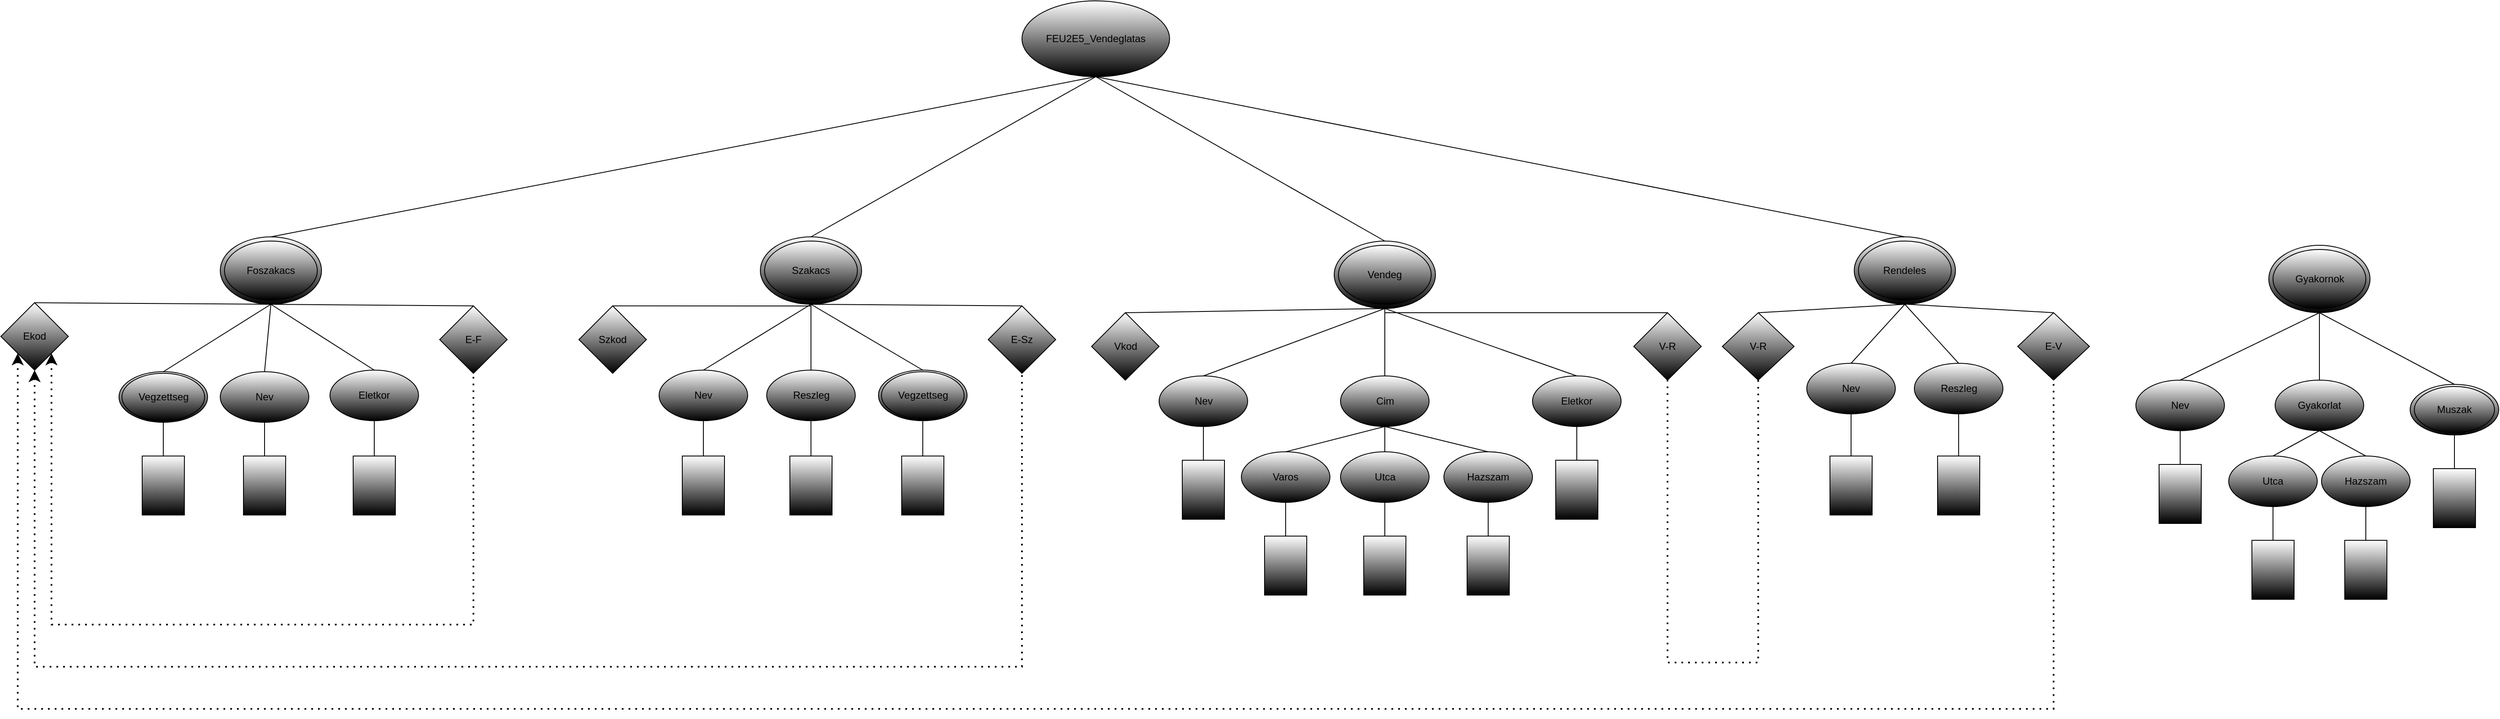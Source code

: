 <mxfile version="24.7.17">
  <diagram name="1 oldal" id="Drmbw2LG8-l5uVLof142">
    <mxGraphModel dx="714" dy="2100" grid="1" gridSize="10" guides="1" tooltips="1" connect="1" arrows="1" fold="1" page="0" pageScale="1" pageWidth="827" pageHeight="1169" math="0" shadow="0">
      <root>
        <mxCell id="0" />
        <mxCell id="1" parent="0" />
        <mxCell id="SZ3AhENpPmN6v7QVJfEI-1" value="Etterem" style="ellipse;whiteSpace=wrap;html=1;labelBackgroundColor=none;gradientColor=default;fillColor=default;" parent="1" vertex="1">
          <mxGeometry x="2040" y="235" width="120" height="80" as="geometry" />
        </mxCell>
        <mxCell id="BKe6SNkLw5ovjMSRgHJT-2" value="Vendeg" style="ellipse;whiteSpace=wrap;html=1;labelBackgroundColor=none;gradientColor=default;fillColor=default;" vertex="1" parent="1">
          <mxGeometry x="2045" y="240" width="110" height="70" as="geometry" />
        </mxCell>
        <mxCell id="BKe6SNkLw5ovjMSRgHJT-3" value="Cim" style="ellipse;whiteSpace=wrap;html=1;labelBackgroundColor=none;gradientColor=default;fillColor=default;" vertex="1" parent="1">
          <mxGeometry x="2047.5" y="395" width="105" height="60" as="geometry" />
        </mxCell>
        <mxCell id="BKe6SNkLw5ovjMSRgHJT-4" value="" style="endArrow=none;html=1;rounded=0;fontSize=12;startSize=8;endSize=8;curved=1;exitX=0.5;exitY=0;exitDx=0;exitDy=0;" edge="1" parent="1" source="BKe6SNkLw5ovjMSRgHJT-3">
          <mxGeometry width="50" height="50" relative="1" as="geometry">
            <mxPoint x="2080" y="375" as="sourcePoint" />
            <mxPoint x="2100" y="315" as="targetPoint" />
          </mxGeometry>
        </mxCell>
        <mxCell id="BKe6SNkLw5ovjMSRgHJT-6" value="Varos" style="ellipse;whiteSpace=wrap;html=1;labelBackgroundColor=none;gradientColor=default;fillColor=default;" vertex="1" parent="1">
          <mxGeometry x="1930" y="485" width="105" height="60" as="geometry" />
        </mxCell>
        <mxCell id="BKe6SNkLw5ovjMSRgHJT-7" value="&lt;div&gt;Utca&lt;/div&gt;" style="ellipse;whiteSpace=wrap;html=1;labelBackgroundColor=none;gradientColor=default;fillColor=default;" vertex="1" parent="1">
          <mxGeometry x="2047.5" y="485" width="105" height="60" as="geometry" />
        </mxCell>
        <mxCell id="BKe6SNkLw5ovjMSRgHJT-8" value="&lt;div&gt;Hazszam&lt;/div&gt;" style="ellipse;whiteSpace=wrap;html=1;labelBackgroundColor=none;gradientColor=default;fillColor=default;" vertex="1" parent="1">
          <mxGeometry x="2170" y="485" width="105" height="60" as="geometry" />
        </mxCell>
        <mxCell id="BKe6SNkLw5ovjMSRgHJT-9" value="" style="endArrow=none;html=1;rounded=0;fontSize=12;startSize=8;endSize=8;curved=1;entryX=0.5;entryY=1;entryDx=0;entryDy=0;exitX=0.5;exitY=0;exitDx=0;exitDy=0;" edge="1" parent="1" source="BKe6SNkLw5ovjMSRgHJT-7" target="BKe6SNkLw5ovjMSRgHJT-3">
          <mxGeometry width="50" height="50" relative="1" as="geometry">
            <mxPoint x="2070" y="415" as="sourcePoint" />
            <mxPoint x="2120" y="365" as="targetPoint" />
          </mxGeometry>
        </mxCell>
        <mxCell id="BKe6SNkLw5ovjMSRgHJT-10" value="" style="endArrow=none;html=1;rounded=0;fontSize=12;startSize=8;endSize=8;curved=1;entryX=0.5;entryY=1;entryDx=0;entryDy=0;exitX=0.5;exitY=0;exitDx=0;exitDy=0;" edge="1" parent="1" source="BKe6SNkLw5ovjMSRgHJT-6" target="BKe6SNkLw5ovjMSRgHJT-3">
          <mxGeometry width="50" height="50" relative="1" as="geometry">
            <mxPoint x="2070" y="415" as="sourcePoint" />
            <mxPoint x="2120" y="365" as="targetPoint" />
          </mxGeometry>
        </mxCell>
        <mxCell id="BKe6SNkLw5ovjMSRgHJT-11" value="" style="endArrow=none;html=1;rounded=0;fontSize=12;startSize=8;endSize=8;curved=1;entryX=0.5;entryY=1;entryDx=0;entryDy=0;exitX=0.5;exitY=0;exitDx=0;exitDy=0;" edge="1" parent="1" source="BKe6SNkLw5ovjMSRgHJT-8" target="BKe6SNkLw5ovjMSRgHJT-3">
          <mxGeometry width="50" height="50" relative="1" as="geometry">
            <mxPoint x="2070" y="415" as="sourcePoint" />
            <mxPoint x="2120" y="365" as="targetPoint" />
          </mxGeometry>
        </mxCell>
        <mxCell id="BKe6SNkLw5ovjMSRgHJT-13" value="Nev" style="ellipse;whiteSpace=wrap;html=1;labelBackgroundColor=none;gradientColor=default;fillColor=default;" vertex="1" parent="1">
          <mxGeometry x="1832.5" y="395" width="105" height="60" as="geometry" />
        </mxCell>
        <mxCell id="BKe6SNkLw5ovjMSRgHJT-14" value="Eletkor" style="ellipse;whiteSpace=wrap;html=1;labelBackgroundColor=none;gradientColor=default;fillColor=default;" vertex="1" parent="1">
          <mxGeometry x="2275" y="395" width="105" height="60" as="geometry" />
        </mxCell>
        <mxCell id="BKe6SNkLw5ovjMSRgHJT-15" value="" style="endArrow=none;html=1;rounded=0;fontSize=12;startSize=8;endSize=8;curved=1;exitX=0.5;exitY=0;exitDx=0;exitDy=0;" edge="1" parent="1" source="BKe6SNkLw5ovjMSRgHJT-13">
          <mxGeometry width="50" height="50" relative="1" as="geometry">
            <mxPoint x="2070" y="415" as="sourcePoint" />
            <mxPoint x="2100" y="315" as="targetPoint" />
          </mxGeometry>
        </mxCell>
        <mxCell id="BKe6SNkLw5ovjMSRgHJT-16" value="" style="endArrow=none;html=1;rounded=0;fontSize=12;startSize=8;endSize=8;curved=1;exitX=0.5;exitY=0;exitDx=0;exitDy=0;" edge="1" parent="1" source="BKe6SNkLw5ovjMSRgHJT-14">
          <mxGeometry width="50" height="50" relative="1" as="geometry">
            <mxPoint x="2070" y="415" as="sourcePoint" />
            <mxPoint x="2100" y="315" as="targetPoint" />
          </mxGeometry>
        </mxCell>
        <mxCell id="BKe6SNkLw5ovjMSRgHJT-17" value="" style="rounded=0;whiteSpace=wrap;html=1;fillColor=default;fillStyle=solid;gradientColor=default;" vertex="1" parent="1">
          <mxGeometry x="1860" y="495" width="50" height="70" as="geometry" />
        </mxCell>
        <mxCell id="BKe6SNkLw5ovjMSRgHJT-18" value="" style="rounded=0;whiteSpace=wrap;html=1;fillColor=default;fillStyle=solid;gradientColor=default;" vertex="1" parent="1">
          <mxGeometry x="1957.5" y="585" width="50" height="70" as="geometry" />
        </mxCell>
        <mxCell id="BKe6SNkLw5ovjMSRgHJT-19" value="" style="rounded=0;whiteSpace=wrap;html=1;fillColor=default;fillStyle=solid;gradientColor=default;" vertex="1" parent="1">
          <mxGeometry x="2075" y="585" width="50" height="70" as="geometry" />
        </mxCell>
        <mxCell id="BKe6SNkLw5ovjMSRgHJT-20" value="" style="rounded=0;whiteSpace=wrap;html=1;fillColor=default;fillStyle=solid;gradientColor=default;" vertex="1" parent="1">
          <mxGeometry x="2197.5" y="585" width="50" height="70" as="geometry" />
        </mxCell>
        <mxCell id="BKe6SNkLw5ovjMSRgHJT-21" value="" style="endArrow=none;html=1;rounded=0;fontSize=12;startSize=8;endSize=8;curved=1;entryX=0.5;entryY=1;entryDx=0;entryDy=0;exitX=0.5;exitY=0;exitDx=0;exitDy=0;" edge="1" parent="1" source="BKe6SNkLw5ovjMSRgHJT-17" target="BKe6SNkLw5ovjMSRgHJT-13">
          <mxGeometry width="50" height="50" relative="1" as="geometry">
            <mxPoint x="1950" y="475" as="sourcePoint" />
            <mxPoint x="2000" y="425" as="targetPoint" />
          </mxGeometry>
        </mxCell>
        <mxCell id="BKe6SNkLw5ovjMSRgHJT-22" value="" style="endArrow=none;html=1;rounded=0;fontSize=12;startSize=8;endSize=8;curved=1;entryX=0.5;entryY=1;entryDx=0;entryDy=0;exitX=0.5;exitY=0;exitDx=0;exitDy=0;" edge="1" parent="1" source="BKe6SNkLw5ovjMSRgHJT-18" target="BKe6SNkLw5ovjMSRgHJT-6">
          <mxGeometry width="50" height="50" relative="1" as="geometry">
            <mxPoint x="2050" y="535" as="sourcePoint" />
            <mxPoint x="2100" y="485" as="targetPoint" />
          </mxGeometry>
        </mxCell>
        <mxCell id="BKe6SNkLw5ovjMSRgHJT-24" value="" style="endArrow=none;html=1;rounded=0;fontSize=12;startSize=8;endSize=8;curved=1;entryX=0.5;entryY=1;entryDx=0;entryDy=0;exitX=0.5;exitY=0;exitDx=0;exitDy=0;" edge="1" parent="1" source="BKe6SNkLw5ovjMSRgHJT-19" target="BKe6SNkLw5ovjMSRgHJT-7">
          <mxGeometry width="50" height="50" relative="1" as="geometry">
            <mxPoint x="2050" y="535" as="sourcePoint" />
            <mxPoint x="2100" y="485" as="targetPoint" />
          </mxGeometry>
        </mxCell>
        <mxCell id="BKe6SNkLw5ovjMSRgHJT-25" value="" style="endArrow=none;html=1;rounded=0;fontSize=12;startSize=8;endSize=8;curved=1;entryX=0.5;entryY=1;entryDx=0;entryDy=0;exitX=0.5;exitY=0;exitDx=0;exitDy=0;" edge="1" parent="1" source="BKe6SNkLw5ovjMSRgHJT-20" target="BKe6SNkLw5ovjMSRgHJT-8">
          <mxGeometry width="50" height="50" relative="1" as="geometry">
            <mxPoint x="2050" y="535" as="sourcePoint" />
            <mxPoint x="2100" y="485" as="targetPoint" />
          </mxGeometry>
        </mxCell>
        <mxCell id="BKe6SNkLw5ovjMSRgHJT-26" value="" style="rounded=0;whiteSpace=wrap;html=1;fillColor=default;fillStyle=solid;gradientColor=default;" vertex="1" parent="1">
          <mxGeometry x="2302.5" y="495" width="50" height="70" as="geometry" />
        </mxCell>
        <mxCell id="BKe6SNkLw5ovjMSRgHJT-27" value="" style="endArrow=none;html=1;rounded=0;fontSize=12;startSize=8;endSize=8;curved=1;entryX=0.5;entryY=1;entryDx=0;entryDy=0;exitX=0.5;exitY=0;exitDx=0;exitDy=0;" edge="1" parent="1" source="BKe6SNkLw5ovjMSRgHJT-26" target="BKe6SNkLw5ovjMSRgHJT-14">
          <mxGeometry width="50" height="50" relative="1" as="geometry">
            <mxPoint x="2050" y="535" as="sourcePoint" />
            <mxPoint x="2100" y="485" as="targetPoint" />
          </mxGeometry>
        </mxCell>
        <mxCell id="BKe6SNkLw5ovjMSRgHJT-28" value="FEU2E5_Vendeglatas" style="ellipse;whiteSpace=wrap;html=1;labelBackgroundColor=none;gradientColor=default;fillColor=default;" vertex="1" parent="1">
          <mxGeometry x="1670" y="-50" width="175" height="90" as="geometry" />
        </mxCell>
        <mxCell id="BKe6SNkLw5ovjMSRgHJT-29" value="" style="endArrow=none;html=1;rounded=0;fontSize=12;startSize=8;endSize=8;curved=1;exitX=0.5;exitY=1;exitDx=0;exitDy=0;entryX=0.5;entryY=0;entryDx=0;entryDy=0;" edge="1" parent="1" source="BKe6SNkLw5ovjMSRgHJT-28" target="SZ3AhENpPmN6v7QVJfEI-1">
          <mxGeometry width="50" height="50" relative="1" as="geometry">
            <mxPoint x="180" y="350" as="sourcePoint" />
            <mxPoint x="260" y="210" as="targetPoint" />
          </mxGeometry>
        </mxCell>
        <mxCell id="BKe6SNkLw5ovjMSRgHJT-30" value="Etterem" style="ellipse;whiteSpace=wrap;html=1;labelBackgroundColor=none;gradientColor=default;fillColor=default;" vertex="1" parent="1">
          <mxGeometry x="720" y="230" width="120" height="80" as="geometry" />
        </mxCell>
        <mxCell id="BKe6SNkLw5ovjMSRgHJT-31" value="Foszakacs" style="ellipse;whiteSpace=wrap;html=1;labelBackgroundColor=none;gradientColor=default;fillColor=default;" vertex="1" parent="1">
          <mxGeometry x="725" y="235" width="110" height="70" as="geometry" />
        </mxCell>
        <mxCell id="BKe6SNkLw5ovjMSRgHJT-32" value="Ekod" style="rhombus;whiteSpace=wrap;html=1;gradientColor=default;" vertex="1" parent="1">
          <mxGeometry x="460" y="308.12" width="80" height="80" as="geometry" />
        </mxCell>
        <mxCell id="BKe6SNkLw5ovjMSRgHJT-33" value="" style="endArrow=none;html=1;rounded=0;fontSize=12;startSize=8;endSize=8;curved=1;entryX=0.5;entryY=0;entryDx=0;entryDy=0;" edge="1" parent="1" target="BKe6SNkLw5ovjMSRgHJT-32">
          <mxGeometry width="50" height="50" relative="1" as="geometry">
            <mxPoint x="780" y="310" as="sourcePoint" />
            <mxPoint x="446" y="330" as="targetPoint" />
          </mxGeometry>
        </mxCell>
        <mxCell id="BKe6SNkLw5ovjMSRgHJT-38" value="Nev" style="ellipse;whiteSpace=wrap;html=1;labelBackgroundColor=none;gradientColor=default;fillColor=default;" vertex="1" parent="1">
          <mxGeometry x="720" y="390" width="105" height="60" as="geometry" />
        </mxCell>
        <mxCell id="BKe6SNkLw5ovjMSRgHJT-39" value="Eletkor" style="ellipse;whiteSpace=wrap;html=1;labelBackgroundColor=none;gradientColor=default;fillColor=default;" vertex="1" parent="1">
          <mxGeometry x="850" y="388.12" width="105" height="60" as="geometry" />
        </mxCell>
        <mxCell id="BKe6SNkLw5ovjMSRgHJT-40" value="" style="endArrow=none;html=1;rounded=0;fontSize=12;startSize=8;endSize=8;curved=1;entryX=0.5;entryY=1;entryDx=0;entryDy=0;exitX=0.5;exitY=0;exitDx=0;exitDy=0;" edge="1" parent="1" source="BKe6SNkLw5ovjMSRgHJT-38" target="BKe6SNkLw5ovjMSRgHJT-30">
          <mxGeometry width="50" height="50" relative="1" as="geometry">
            <mxPoint x="1010" y="460" as="sourcePoint" />
            <mxPoint x="1060" y="410" as="targetPoint" />
          </mxGeometry>
        </mxCell>
        <mxCell id="BKe6SNkLw5ovjMSRgHJT-41" value="" style="endArrow=none;html=1;rounded=0;fontSize=12;startSize=8;endSize=8;curved=1;entryX=0.5;entryY=1;entryDx=0;entryDy=0;exitX=0.5;exitY=0;exitDx=0;exitDy=0;" edge="1" parent="1" source="BKe6SNkLw5ovjMSRgHJT-39" target="BKe6SNkLw5ovjMSRgHJT-30">
          <mxGeometry width="50" height="50" relative="1" as="geometry">
            <mxPoint x="1010" y="460" as="sourcePoint" />
            <mxPoint x="1060" y="410" as="targetPoint" />
          </mxGeometry>
        </mxCell>
        <mxCell id="BKe6SNkLw5ovjMSRgHJT-44" value="" style="endArrow=none;html=1;rounded=0;fontSize=12;startSize=8;endSize=8;curved=1;exitX=0.5;exitY=0;exitDx=0;exitDy=0;entryX=0.5;entryY=1;entryDx=0;entryDy=0;" edge="1" parent="1" source="BKe6SNkLw5ovjMSRgHJT-30" target="BKe6SNkLw5ovjMSRgHJT-28">
          <mxGeometry width="50" height="50" relative="1" as="geometry">
            <mxPoint x="-40" y="370" as="sourcePoint" />
            <mxPoint x="240" y="120" as="targetPoint" />
          </mxGeometry>
        </mxCell>
        <mxCell id="BKe6SNkLw5ovjMSRgHJT-45" value="Vegzettseg" style="ellipse;whiteSpace=wrap;html=1;labelBackgroundColor=none;gradientColor=default;fillColor=default;" vertex="1" parent="1">
          <mxGeometry x="600" y="390" width="105" height="60" as="geometry" />
        </mxCell>
        <mxCell id="BKe6SNkLw5ovjMSRgHJT-46" value="Vegzettseg" style="ellipse;whiteSpace=wrap;html=1;labelBackgroundColor=none;gradientColor=default;fillColor=default;" vertex="1" parent="1">
          <mxGeometry x="603.5" y="391.87" width="98" height="56.25" as="geometry" />
        </mxCell>
        <mxCell id="BKe6SNkLw5ovjMSRgHJT-48" value="" style="endArrow=none;html=1;rounded=0;fontSize=12;startSize=8;endSize=8;curved=1;entryX=0.5;entryY=1;entryDx=0;entryDy=0;exitX=0.5;exitY=0;exitDx=0;exitDy=0;" edge="1" parent="1" source="BKe6SNkLw5ovjMSRgHJT-45" target="BKe6SNkLw5ovjMSRgHJT-30">
          <mxGeometry width="50" height="50" relative="1" as="geometry">
            <mxPoint x="670" y="380" as="sourcePoint" />
            <mxPoint x="720" y="330" as="targetPoint" />
          </mxGeometry>
        </mxCell>
        <mxCell id="BKe6SNkLw5ovjMSRgHJT-49" value="E-F" style="rhombus;whiteSpace=wrap;html=1;gradientColor=default;" vertex="1" parent="1">
          <mxGeometry x="980" y="311.87" width="80" height="80" as="geometry" />
        </mxCell>
        <mxCell id="BKe6SNkLw5ovjMSRgHJT-50" value="" style="endArrow=none;html=1;rounded=0;fontSize=12;startSize=8;endSize=8;curved=1;exitX=0.5;exitY=0;exitDx=0;exitDy=0;" edge="1" parent="1" source="BKe6SNkLw5ovjMSRgHJT-49">
          <mxGeometry width="50" height="50" relative="1" as="geometry">
            <mxPoint x="850" y="440" as="sourcePoint" />
            <mxPoint x="780" y="310" as="targetPoint" />
          </mxGeometry>
        </mxCell>
        <mxCell id="BKe6SNkLw5ovjMSRgHJT-54" value="" style="rounded=0;whiteSpace=wrap;html=1;fillColor=default;fillStyle=solid;gradientColor=default;" vertex="1" parent="1">
          <mxGeometry x="627.5" y="490" width="50" height="70" as="geometry" />
        </mxCell>
        <mxCell id="BKe6SNkLw5ovjMSRgHJT-55" value="" style="rounded=0;whiteSpace=wrap;html=1;fillColor=default;fillStyle=solid;gradientColor=default;" vertex="1" parent="1">
          <mxGeometry x="747.5" y="490" width="50" height="70" as="geometry" />
        </mxCell>
        <mxCell id="BKe6SNkLw5ovjMSRgHJT-56" value="" style="rounded=0;whiteSpace=wrap;html=1;fillColor=default;fillStyle=solid;gradientColor=default;" vertex="1" parent="1">
          <mxGeometry x="877.5" y="490" width="50" height="70" as="geometry" />
        </mxCell>
        <mxCell id="BKe6SNkLw5ovjMSRgHJT-59" value="" style="endArrow=none;html=1;rounded=0;fontSize=12;startSize=8;endSize=8;curved=1;entryX=0.5;entryY=1;entryDx=0;entryDy=0;exitX=0.5;exitY=0;exitDx=0;exitDy=0;" edge="1" parent="1" source="BKe6SNkLw5ovjMSRgHJT-54" target="BKe6SNkLw5ovjMSRgHJT-45">
          <mxGeometry width="50" height="50" relative="1" as="geometry">
            <mxPoint x="660" y="550" as="sourcePoint" />
            <mxPoint x="710" y="500" as="targetPoint" />
          </mxGeometry>
        </mxCell>
        <mxCell id="BKe6SNkLw5ovjMSRgHJT-60" value="" style="endArrow=none;html=1;rounded=0;fontSize=12;startSize=8;endSize=8;curved=1;entryX=0.5;entryY=1;entryDx=0;entryDy=0;exitX=0.5;exitY=0;exitDx=0;exitDy=0;" edge="1" parent="1" source="BKe6SNkLw5ovjMSRgHJT-55" target="BKe6SNkLw5ovjMSRgHJT-38">
          <mxGeometry width="50" height="50" relative="1" as="geometry">
            <mxPoint x="800" y="540" as="sourcePoint" />
            <mxPoint x="850" y="490" as="targetPoint" />
          </mxGeometry>
        </mxCell>
        <mxCell id="BKe6SNkLw5ovjMSRgHJT-61" value="" style="endArrow=none;html=1;rounded=0;fontSize=12;startSize=8;endSize=8;curved=1;entryX=0.5;entryY=1;entryDx=0;entryDy=0;exitX=0.5;exitY=0;exitDx=0;exitDy=0;" edge="1" parent="1" source="BKe6SNkLw5ovjMSRgHJT-56" target="BKe6SNkLw5ovjMSRgHJT-39">
          <mxGeometry width="50" height="50" relative="1" as="geometry">
            <mxPoint x="800" y="540" as="sourcePoint" />
            <mxPoint x="850" y="490" as="targetPoint" />
          </mxGeometry>
        </mxCell>
        <mxCell id="BKe6SNkLw5ovjMSRgHJT-62" value="Etterem" style="ellipse;whiteSpace=wrap;html=1;labelBackgroundColor=none;gradientColor=default;fillColor=default;" vertex="1" parent="1">
          <mxGeometry x="1360" y="230" width="120" height="80" as="geometry" />
        </mxCell>
        <mxCell id="BKe6SNkLw5ovjMSRgHJT-63" value="Szakacs" style="ellipse;whiteSpace=wrap;html=1;labelBackgroundColor=none;gradientColor=default;fillColor=default;" vertex="1" parent="1">
          <mxGeometry x="1365" y="235" width="110" height="70" as="geometry" />
        </mxCell>
        <mxCell id="BKe6SNkLw5ovjMSRgHJT-67" value="" style="endArrow=none;html=1;rounded=0;fontSize=12;startSize=8;endSize=8;curved=1;entryX=0.5;entryY=1;entryDx=0;entryDy=0;exitX=0.5;exitY=0;exitDx=0;exitDy=0;" edge="1" parent="1" source="BKe6SNkLw5ovjMSRgHJT-62" target="BKe6SNkLw5ovjMSRgHJT-28">
          <mxGeometry width="50" height="50" relative="1" as="geometry">
            <mxPoint x="1120" y="220" as="sourcePoint" />
            <mxPoint x="1170" y="170" as="targetPoint" />
          </mxGeometry>
        </mxCell>
        <mxCell id="BKe6SNkLw5ovjMSRgHJT-68" value="Etterem" style="ellipse;whiteSpace=wrap;html=1;labelBackgroundColor=none;gradientColor=default;fillColor=default;" vertex="1" parent="1">
          <mxGeometry x="2656.25" y="230" width="120" height="80" as="geometry" />
        </mxCell>
        <mxCell id="BKe6SNkLw5ovjMSRgHJT-69" value="Rendeles" style="ellipse;whiteSpace=wrap;html=1;labelBackgroundColor=none;gradientColor=default;fillColor=default;" vertex="1" parent="1">
          <mxGeometry x="2661.25" y="235" width="110" height="70" as="geometry" />
        </mxCell>
        <mxCell id="BKe6SNkLw5ovjMSRgHJT-70" value="Nev" style="ellipse;whiteSpace=wrap;html=1;labelBackgroundColor=none;gradientColor=default;fillColor=default;" vertex="1" parent="1">
          <mxGeometry x="1240" y="388.12" width="105" height="60" as="geometry" />
        </mxCell>
        <mxCell id="BKe6SNkLw5ovjMSRgHJT-71" value="Reszleg" style="ellipse;whiteSpace=wrap;html=1;labelBackgroundColor=none;gradientColor=default;fillColor=default;" vertex="1" parent="1">
          <mxGeometry x="1367.5" y="388.12" width="105" height="60" as="geometry" />
        </mxCell>
        <mxCell id="BKe6SNkLw5ovjMSRgHJT-73" value="Vegzettseg" style="ellipse;whiteSpace=wrap;html=1;labelBackgroundColor=none;gradientColor=default;fillColor=default;" vertex="1" parent="1">
          <mxGeometry x="1500" y="388.12" width="105" height="60" as="geometry" />
        </mxCell>
        <mxCell id="BKe6SNkLw5ovjMSRgHJT-74" value="Vegzettseg" style="ellipse;whiteSpace=wrap;html=1;labelBackgroundColor=none;gradientColor=default;fillColor=default;" vertex="1" parent="1">
          <mxGeometry x="1503.5" y="389.99" width="98" height="56.25" as="geometry" />
        </mxCell>
        <mxCell id="BKe6SNkLw5ovjMSRgHJT-75" value="" style="endArrow=none;html=1;rounded=0;fontSize=12;startSize=8;endSize=8;curved=1;entryX=0.5;entryY=1;entryDx=0;entryDy=0;exitX=0.5;exitY=0;exitDx=0;exitDy=0;" edge="1" parent="1" source="BKe6SNkLw5ovjMSRgHJT-70" target="BKe6SNkLw5ovjMSRgHJT-62">
          <mxGeometry width="50" height="50" relative="1" as="geometry">
            <mxPoint x="1350" y="420" as="sourcePoint" />
            <mxPoint x="1400" y="370" as="targetPoint" />
          </mxGeometry>
        </mxCell>
        <mxCell id="BKe6SNkLw5ovjMSRgHJT-76" value="" style="endArrow=none;html=1;rounded=0;fontSize=12;startSize=8;endSize=8;curved=1;exitX=0.5;exitY=0;exitDx=0;exitDy=0;" edge="1" parent="1" source="BKe6SNkLw5ovjMSRgHJT-71">
          <mxGeometry width="50" height="50" relative="1" as="geometry">
            <mxPoint x="1350" y="420" as="sourcePoint" />
            <mxPoint x="1420" y="310" as="targetPoint" />
          </mxGeometry>
        </mxCell>
        <mxCell id="BKe6SNkLw5ovjMSRgHJT-77" value="" style="endArrow=none;html=1;rounded=0;fontSize=12;startSize=8;endSize=8;curved=1;entryX=0.5;entryY=1;entryDx=0;entryDy=0;exitX=0.5;exitY=0;exitDx=0;exitDy=0;" edge="1" parent="1" source="BKe6SNkLw5ovjMSRgHJT-73" target="BKe6SNkLw5ovjMSRgHJT-62">
          <mxGeometry width="50" height="50" relative="1" as="geometry">
            <mxPoint x="1350" y="420" as="sourcePoint" />
            <mxPoint x="1400" y="370" as="targetPoint" />
          </mxGeometry>
        </mxCell>
        <mxCell id="BKe6SNkLw5ovjMSRgHJT-78" value="Szkod" style="rhombus;whiteSpace=wrap;html=1;gradientColor=default;" vertex="1" parent="1">
          <mxGeometry x="1145" y="311.87" width="80" height="80" as="geometry" />
        </mxCell>
        <mxCell id="BKe6SNkLw5ovjMSRgHJT-79" value="E-Sz" style="rhombus;whiteSpace=wrap;html=1;gradientColor=default;" vertex="1" parent="1">
          <mxGeometry x="1630" y="311.87" width="80" height="80" as="geometry" />
        </mxCell>
        <mxCell id="BKe6SNkLw5ovjMSRgHJT-80" value="" style="endArrow=none;dashed=1;html=1;dashPattern=1 3;strokeWidth=2;rounded=0;fontSize=12;startSize=8;endSize=8;startArrow=classic;startFill=1;edgeStyle=orthogonalEdgeStyle;exitX=1;exitY=1;exitDx=0;exitDy=0;entryX=0.5;entryY=1;entryDx=0;entryDy=0;" edge="1" parent="1" source="BKe6SNkLw5ovjMSRgHJT-32" target="BKe6SNkLw5ovjMSRgHJT-49">
          <mxGeometry width="50" height="50" relative="1" as="geometry">
            <mxPoint x="-100" y="720" as="sourcePoint" />
            <mxPoint x="530" y="720" as="targetPoint" />
            <Array as="points">
              <mxPoint x="520" y="690" />
              <mxPoint x="1020" y="690" />
            </Array>
          </mxGeometry>
        </mxCell>
        <mxCell id="BKe6SNkLw5ovjMSRgHJT-81" value="" style="endArrow=none;dashed=1;html=1;dashPattern=1 3;strokeWidth=2;rounded=0;fontSize=12;startSize=8;endSize=8;startArrow=classic;startFill=1;edgeStyle=orthogonalEdgeStyle;exitX=0.5;exitY=1;exitDx=0;exitDy=0;entryX=0.5;entryY=1;entryDx=0;entryDy=0;" edge="1" parent="1" source="BKe6SNkLw5ovjMSRgHJT-32" target="BKe6SNkLw5ovjMSRgHJT-79">
          <mxGeometry width="50" height="50" relative="1" as="geometry">
            <mxPoint x="-90" y="446.24" as="sourcePoint" />
            <mxPoint x="1380" y="520" as="targetPoint" />
            <Array as="points">
              <mxPoint x="500" y="740" />
              <mxPoint x="1670" y="740" />
            </Array>
          </mxGeometry>
        </mxCell>
        <mxCell id="BKe6SNkLw5ovjMSRgHJT-82" value="" style="endArrow=none;html=1;rounded=0;fontSize=12;startSize=8;endSize=8;curved=1;entryX=0.5;entryY=0;entryDx=0;entryDy=0;" edge="1" parent="1" target="BKe6SNkLw5ovjMSRgHJT-78">
          <mxGeometry width="50" height="50" relative="1" as="geometry">
            <mxPoint x="1420" y="312" as="sourcePoint" />
            <mxPoint x="1410" y="360" as="targetPoint" />
          </mxGeometry>
        </mxCell>
        <mxCell id="BKe6SNkLw5ovjMSRgHJT-83" value="" style="endArrow=none;html=1;rounded=0;fontSize=12;startSize=8;endSize=8;curved=1;exitX=0.5;exitY=0;exitDx=0;exitDy=0;" edge="1" parent="1" source="BKe6SNkLw5ovjMSRgHJT-79">
          <mxGeometry width="50" height="50" relative="1" as="geometry">
            <mxPoint x="1500" y="390" as="sourcePoint" />
            <mxPoint x="1420" y="310" as="targetPoint" />
          </mxGeometry>
        </mxCell>
        <mxCell id="BKe6SNkLw5ovjMSRgHJT-84" value="" style="rounded=0;whiteSpace=wrap;html=1;fillColor=default;fillStyle=solid;gradientColor=default;" vertex="1" parent="1">
          <mxGeometry x="1267.5" y="490" width="50" height="70" as="geometry" />
        </mxCell>
        <mxCell id="BKe6SNkLw5ovjMSRgHJT-85" value="" style="rounded=0;whiteSpace=wrap;html=1;fillColor=default;fillStyle=solid;gradientColor=default;" vertex="1" parent="1">
          <mxGeometry x="1395" y="490" width="50" height="70" as="geometry" />
        </mxCell>
        <mxCell id="BKe6SNkLw5ovjMSRgHJT-86" value="" style="rounded=0;whiteSpace=wrap;html=1;fillColor=default;fillStyle=solid;gradientColor=default;" vertex="1" parent="1">
          <mxGeometry x="1527.5" y="490" width="50" height="70" as="geometry" />
        </mxCell>
        <mxCell id="BKe6SNkLw5ovjMSRgHJT-87" value="" style="endArrow=none;html=1;rounded=0;fontSize=12;startSize=8;endSize=8;curved=1;entryX=0.5;entryY=1;entryDx=0;entryDy=0;exitX=0.5;exitY=0;exitDx=0;exitDy=0;" edge="1" parent="1" source="BKe6SNkLw5ovjMSRgHJT-86" target="BKe6SNkLw5ovjMSRgHJT-73">
          <mxGeometry width="50" height="50" relative="1" as="geometry">
            <mxPoint x="1370" y="480" as="sourcePoint" />
            <mxPoint x="1420" y="430" as="targetPoint" />
          </mxGeometry>
        </mxCell>
        <mxCell id="BKe6SNkLw5ovjMSRgHJT-88" value="" style="endArrow=none;html=1;rounded=0;fontSize=12;startSize=8;endSize=8;curved=1;entryX=0.5;entryY=1;entryDx=0;entryDy=0;exitX=0.5;exitY=0;exitDx=0;exitDy=0;" edge="1" parent="1" source="BKe6SNkLw5ovjMSRgHJT-85" target="BKe6SNkLw5ovjMSRgHJT-71">
          <mxGeometry width="50" height="50" relative="1" as="geometry">
            <mxPoint x="1370" y="480" as="sourcePoint" />
            <mxPoint x="1420" y="430" as="targetPoint" />
          </mxGeometry>
        </mxCell>
        <mxCell id="BKe6SNkLw5ovjMSRgHJT-89" value="" style="endArrow=none;html=1;rounded=0;fontSize=12;startSize=8;endSize=8;curved=1;exitX=0.5;exitY=1;exitDx=0;exitDy=0;entryX=0.5;entryY=0;entryDx=0;entryDy=0;" edge="1" parent="1" source="BKe6SNkLw5ovjMSRgHJT-70" target="BKe6SNkLw5ovjMSRgHJT-84">
          <mxGeometry width="50" height="50" relative="1" as="geometry">
            <mxPoint x="1370" y="480" as="sourcePoint" />
            <mxPoint x="1420" y="430" as="targetPoint" />
          </mxGeometry>
        </mxCell>
        <mxCell id="BKe6SNkLw5ovjMSRgHJT-90" value="Nev" style="ellipse;whiteSpace=wrap;html=1;labelBackgroundColor=none;gradientColor=default;fillColor=default;" vertex="1" parent="1">
          <mxGeometry x="2600" y="380" width="105" height="60" as="geometry" />
        </mxCell>
        <mxCell id="BKe6SNkLw5ovjMSRgHJT-91" value="Reszleg" style="ellipse;whiteSpace=wrap;html=1;labelBackgroundColor=none;gradientColor=default;fillColor=default;" vertex="1" parent="1">
          <mxGeometry x="2727.5" y="380" width="105" height="60" as="geometry" />
        </mxCell>
        <mxCell id="BKe6SNkLw5ovjMSRgHJT-92" value="" style="rounded=0;whiteSpace=wrap;html=1;fillColor=default;fillStyle=solid;gradientColor=default;" vertex="1" parent="1">
          <mxGeometry x="2627.5" y="490" width="50" height="70" as="geometry" />
        </mxCell>
        <mxCell id="BKe6SNkLw5ovjMSRgHJT-93" value="" style="rounded=0;whiteSpace=wrap;html=1;fillColor=default;fillStyle=solid;gradientColor=default;" vertex="1" parent="1">
          <mxGeometry x="2755" y="490" width="50" height="70" as="geometry" />
        </mxCell>
        <mxCell id="BKe6SNkLw5ovjMSRgHJT-94" value="" style="endArrow=none;html=1;rounded=0;fontSize=12;startSize=8;endSize=8;curved=1;entryX=0.5;entryY=1;entryDx=0;entryDy=0;exitX=0.5;exitY=0;exitDx=0;exitDy=0;" edge="1" parent="1" source="BKe6SNkLw5ovjMSRgHJT-93" target="BKe6SNkLw5ovjMSRgHJT-91">
          <mxGeometry width="50" height="50" relative="1" as="geometry">
            <mxPoint x="2730" y="441.88" as="sourcePoint" />
            <mxPoint x="2780" y="391.88" as="targetPoint" />
          </mxGeometry>
        </mxCell>
        <mxCell id="BKe6SNkLw5ovjMSRgHJT-95" value="" style="endArrow=none;html=1;rounded=0;fontSize=12;startSize=8;endSize=8;curved=1;exitX=0.5;exitY=1;exitDx=0;exitDy=0;entryX=0.5;entryY=0;entryDx=0;entryDy=0;" edge="1" parent="1" source="BKe6SNkLw5ovjMSRgHJT-90" target="BKe6SNkLw5ovjMSRgHJT-92">
          <mxGeometry width="50" height="50" relative="1" as="geometry">
            <mxPoint x="2730" y="441.88" as="sourcePoint" />
            <mxPoint x="2780" y="391.88" as="targetPoint" />
          </mxGeometry>
        </mxCell>
        <mxCell id="BKe6SNkLw5ovjMSRgHJT-96" value="" style="endArrow=none;html=1;rounded=0;fontSize=12;startSize=8;endSize=8;curved=1;entryX=0.5;entryY=1;entryDx=0;entryDy=0;exitX=0.5;exitY=0;exitDx=0;exitDy=0;" edge="1" parent="1" source="BKe6SNkLw5ovjMSRgHJT-90" target="BKe6SNkLw5ovjMSRgHJT-68">
          <mxGeometry width="50" height="50" relative="1" as="geometry">
            <mxPoint x="2636.25" y="400" as="sourcePoint" />
            <mxPoint x="2686.25" y="350" as="targetPoint" />
          </mxGeometry>
        </mxCell>
        <mxCell id="BKe6SNkLw5ovjMSRgHJT-97" value="" style="endArrow=none;html=1;rounded=0;fontSize=12;startSize=8;endSize=8;curved=1;entryX=0.5;entryY=1;entryDx=0;entryDy=0;exitX=0.5;exitY=0;exitDx=0;exitDy=0;" edge="1" parent="1" source="BKe6SNkLw5ovjMSRgHJT-91" target="BKe6SNkLw5ovjMSRgHJT-68">
          <mxGeometry width="50" height="50" relative="1" as="geometry">
            <mxPoint x="2636.25" y="400" as="sourcePoint" />
            <mxPoint x="2686.25" y="350" as="targetPoint" />
          </mxGeometry>
        </mxCell>
        <mxCell id="BKe6SNkLw5ovjMSRgHJT-99" value="V-R" style="rhombus;whiteSpace=wrap;html=1;gradientColor=default;" vertex="1" parent="1">
          <mxGeometry x="2500" y="320" width="85" height="80" as="geometry" />
        </mxCell>
        <mxCell id="BKe6SNkLw5ovjMSRgHJT-100" value="E-V" style="rhombus;whiteSpace=wrap;html=1;gradientColor=default;" vertex="1" parent="1">
          <mxGeometry x="2850" y="320" width="85" height="80" as="geometry" />
        </mxCell>
        <mxCell id="BKe6SNkLw5ovjMSRgHJT-101" value="" style="endArrow=none;html=1;rounded=0;fontSize=12;startSize=8;endSize=8;curved=1;entryX=0.5;entryY=1;entryDx=0;entryDy=0;exitX=0.5;exitY=0;exitDx=0;exitDy=0;" edge="1" parent="1" source="BKe6SNkLw5ovjMSRgHJT-99" target="BKe6SNkLw5ovjMSRgHJT-68">
          <mxGeometry width="50" height="50" relative="1" as="geometry">
            <mxPoint x="2640" y="410" as="sourcePoint" />
            <mxPoint x="2690" y="360" as="targetPoint" />
          </mxGeometry>
        </mxCell>
        <mxCell id="BKe6SNkLw5ovjMSRgHJT-102" value="" style="endArrow=none;html=1;rounded=0;fontSize=12;startSize=8;endSize=8;curved=1;exitX=0.5;exitY=0;exitDx=0;exitDy=0;" edge="1" parent="1" source="BKe6SNkLw5ovjMSRgHJT-100">
          <mxGeometry width="50" height="50" relative="1" as="geometry">
            <mxPoint x="2640" y="410" as="sourcePoint" />
            <mxPoint x="2720" y="310" as="targetPoint" />
          </mxGeometry>
        </mxCell>
        <mxCell id="BKe6SNkLw5ovjMSRgHJT-104" value="Etterem" style="ellipse;whiteSpace=wrap;html=1;labelBackgroundColor=none;gradientColor=default;fillColor=default;" vertex="1" parent="1">
          <mxGeometry x="3147.5" y="240" width="120" height="80" as="geometry" />
        </mxCell>
        <mxCell id="BKe6SNkLw5ovjMSRgHJT-105" value="Gyakornok" style="ellipse;whiteSpace=wrap;html=1;labelBackgroundColor=none;gradientColor=default;fillColor=default;" vertex="1" parent="1">
          <mxGeometry x="3152.5" y="245" width="110" height="70" as="geometry" />
        </mxCell>
        <mxCell id="BKe6SNkLw5ovjMSRgHJT-106" value="Gyakorlat" style="ellipse;whiteSpace=wrap;html=1;labelBackgroundColor=none;gradientColor=default;fillColor=default;" vertex="1" parent="1">
          <mxGeometry x="3155" y="400" width="105" height="60" as="geometry" />
        </mxCell>
        <mxCell id="BKe6SNkLw5ovjMSRgHJT-107" value="" style="endArrow=none;html=1;rounded=0;fontSize=12;startSize=8;endSize=8;curved=1;exitX=0.5;exitY=0;exitDx=0;exitDy=0;" edge="1" parent="1" source="BKe6SNkLw5ovjMSRgHJT-106">
          <mxGeometry width="50" height="50" relative="1" as="geometry">
            <mxPoint x="3187.5" y="380" as="sourcePoint" />
            <mxPoint x="3207.5" y="320" as="targetPoint" />
          </mxGeometry>
        </mxCell>
        <mxCell id="BKe6SNkLw5ovjMSRgHJT-109" value="&lt;div&gt;Utca&lt;/div&gt;" style="ellipse;whiteSpace=wrap;html=1;labelBackgroundColor=none;gradientColor=default;fillColor=default;" vertex="1" parent="1">
          <mxGeometry x="3100" y="490" width="105" height="60" as="geometry" />
        </mxCell>
        <mxCell id="BKe6SNkLw5ovjMSRgHJT-110" value="&lt;div&gt;Hazszam&lt;/div&gt;" style="ellipse;whiteSpace=wrap;html=1;labelBackgroundColor=none;gradientColor=default;fillColor=default;" vertex="1" parent="1">
          <mxGeometry x="3210" y="490" width="105" height="60" as="geometry" />
        </mxCell>
        <mxCell id="BKe6SNkLw5ovjMSRgHJT-111" value="" style="endArrow=none;html=1;rounded=0;fontSize=12;startSize=8;endSize=8;curved=1;entryX=0.5;entryY=1;entryDx=0;entryDy=0;exitX=0.5;exitY=0;exitDx=0;exitDy=0;" edge="1" parent="1" source="BKe6SNkLw5ovjMSRgHJT-109" target="BKe6SNkLw5ovjMSRgHJT-106">
          <mxGeometry width="50" height="50" relative="1" as="geometry">
            <mxPoint x="3177.5" y="420" as="sourcePoint" />
            <mxPoint x="3227.5" y="370" as="targetPoint" />
          </mxGeometry>
        </mxCell>
        <mxCell id="BKe6SNkLw5ovjMSRgHJT-113" value="" style="endArrow=none;html=1;rounded=0;fontSize=12;startSize=8;endSize=8;curved=0;entryX=0.5;entryY=1;entryDx=0;entryDy=0;exitX=0.5;exitY=0;exitDx=0;exitDy=0;" edge="1" parent="1" source="BKe6SNkLw5ovjMSRgHJT-110" target="BKe6SNkLw5ovjMSRgHJT-106">
          <mxGeometry width="50" height="50" relative="1" as="geometry">
            <mxPoint x="3177.5" y="420" as="sourcePoint" />
            <mxPoint x="3227.5" y="370" as="targetPoint" />
          </mxGeometry>
        </mxCell>
        <mxCell id="BKe6SNkLw5ovjMSRgHJT-114" value="Nev" style="ellipse;whiteSpace=wrap;html=1;labelBackgroundColor=none;gradientColor=default;fillColor=default;" vertex="1" parent="1">
          <mxGeometry x="2990" y="400" width="105" height="60" as="geometry" />
        </mxCell>
        <mxCell id="BKe6SNkLw5ovjMSRgHJT-115" value="Muszak" style="ellipse;whiteSpace=wrap;html=1;labelBackgroundColor=none;gradientColor=default;fillColor=default;" vertex="1" parent="1">
          <mxGeometry x="3315" y="405" width="105" height="60" as="geometry" />
        </mxCell>
        <mxCell id="BKe6SNkLw5ovjMSRgHJT-116" value="" style="endArrow=none;html=1;rounded=0;fontSize=12;startSize=8;endSize=8;curved=1;exitX=0.5;exitY=0;exitDx=0;exitDy=0;" edge="1" parent="1" source="BKe6SNkLw5ovjMSRgHJT-114">
          <mxGeometry width="50" height="50" relative="1" as="geometry">
            <mxPoint x="3177.5" y="420" as="sourcePoint" />
            <mxPoint x="3207.5" y="320" as="targetPoint" />
          </mxGeometry>
        </mxCell>
        <mxCell id="BKe6SNkLw5ovjMSRgHJT-117" value="" style="endArrow=none;html=1;rounded=0;fontSize=12;startSize=8;endSize=8;curved=1;exitX=0.5;exitY=0;exitDx=0;exitDy=0;" edge="1" parent="1" source="BKe6SNkLw5ovjMSRgHJT-115">
          <mxGeometry width="50" height="50" relative="1" as="geometry">
            <mxPoint x="3177.5" y="420" as="sourcePoint" />
            <mxPoint x="3207.5" y="320" as="targetPoint" />
          </mxGeometry>
        </mxCell>
        <mxCell id="BKe6SNkLw5ovjMSRgHJT-118" value="" style="rounded=0;whiteSpace=wrap;html=1;fillColor=default;fillStyle=solid;gradientColor=default;" vertex="1" parent="1">
          <mxGeometry x="3017.5" y="500" width="50" height="70" as="geometry" />
        </mxCell>
        <mxCell id="BKe6SNkLw5ovjMSRgHJT-120" value="" style="rounded=0;whiteSpace=wrap;html=1;fillColor=default;fillStyle=solid;gradientColor=default;" vertex="1" parent="1">
          <mxGeometry x="3127.5" y="590" width="50" height="70" as="geometry" />
        </mxCell>
        <mxCell id="BKe6SNkLw5ovjMSRgHJT-121" value="" style="rounded=0;whiteSpace=wrap;html=1;fillColor=default;fillStyle=solid;gradientColor=default;" vertex="1" parent="1">
          <mxGeometry x="3237.5" y="590" width="50" height="70" as="geometry" />
        </mxCell>
        <mxCell id="BKe6SNkLw5ovjMSRgHJT-122" value="" style="endArrow=none;html=1;rounded=0;fontSize=12;startSize=8;endSize=8;curved=1;entryX=0.5;entryY=1;entryDx=0;entryDy=0;exitX=0.5;exitY=0;exitDx=0;exitDy=0;" edge="1" parent="1" source="BKe6SNkLw5ovjMSRgHJT-118" target="BKe6SNkLw5ovjMSRgHJT-114">
          <mxGeometry width="50" height="50" relative="1" as="geometry">
            <mxPoint x="3107.5" y="480" as="sourcePoint" />
            <mxPoint x="3157.5" y="430" as="targetPoint" />
          </mxGeometry>
        </mxCell>
        <mxCell id="BKe6SNkLw5ovjMSRgHJT-124" value="" style="endArrow=none;html=1;rounded=0;fontSize=12;startSize=8;endSize=8;curved=1;entryX=0.5;entryY=1;entryDx=0;entryDy=0;exitX=0.5;exitY=0;exitDx=0;exitDy=0;" edge="1" parent="1" source="BKe6SNkLw5ovjMSRgHJT-120" target="BKe6SNkLw5ovjMSRgHJT-109">
          <mxGeometry width="50" height="50" relative="1" as="geometry">
            <mxPoint x="3102.5" y="540" as="sourcePoint" />
            <mxPoint x="3152.5" y="490" as="targetPoint" />
          </mxGeometry>
        </mxCell>
        <mxCell id="BKe6SNkLw5ovjMSRgHJT-125" value="" style="endArrow=none;html=1;rounded=0;fontSize=12;startSize=8;endSize=8;curved=1;entryX=0.5;entryY=1;entryDx=0;entryDy=0;exitX=0.5;exitY=0;exitDx=0;exitDy=0;" edge="1" parent="1" source="BKe6SNkLw5ovjMSRgHJT-121" target="BKe6SNkLw5ovjMSRgHJT-110">
          <mxGeometry width="50" height="50" relative="1" as="geometry">
            <mxPoint x="3090" y="540" as="sourcePoint" />
            <mxPoint x="3140" y="490" as="targetPoint" />
          </mxGeometry>
        </mxCell>
        <mxCell id="BKe6SNkLw5ovjMSRgHJT-126" value="" style="rounded=0;whiteSpace=wrap;html=1;fillColor=default;fillStyle=solid;gradientColor=default;" vertex="1" parent="1">
          <mxGeometry x="3342.5" y="505" width="50" height="70" as="geometry" />
        </mxCell>
        <mxCell id="BKe6SNkLw5ovjMSRgHJT-127" value="" style="endArrow=none;html=1;rounded=0;fontSize=12;startSize=8;endSize=8;curved=1;entryX=0.5;entryY=1;entryDx=0;entryDy=0;exitX=0.5;exitY=0;exitDx=0;exitDy=0;" edge="1" parent="1" source="BKe6SNkLw5ovjMSRgHJT-126" target="BKe6SNkLw5ovjMSRgHJT-115">
          <mxGeometry width="50" height="50" relative="1" as="geometry">
            <mxPoint x="3090" y="545" as="sourcePoint" />
            <mxPoint x="3140" y="495" as="targetPoint" />
          </mxGeometry>
        </mxCell>
        <mxCell id="BKe6SNkLw5ovjMSRgHJT-128" value="Vkod" style="rhombus;whiteSpace=wrap;html=1;gradientColor=default;" vertex="1" parent="1">
          <mxGeometry x="1752.5" y="320" width="80" height="80" as="geometry" />
        </mxCell>
        <mxCell id="BKe6SNkLw5ovjMSRgHJT-129" value="V-R" style="rhombus;whiteSpace=wrap;html=1;gradientColor=default;" vertex="1" parent="1">
          <mxGeometry x="2395" y="320" width="80" height="80" as="geometry" />
        </mxCell>
        <mxCell id="BKe6SNkLw5ovjMSRgHJT-130" value="" style="endArrow=none;html=1;rounded=0;fontSize=12;startSize=8;endSize=8;curved=1;entryX=0.5;entryY=0;entryDx=0;entryDy=0;exitX=0.5;exitY=1;exitDx=0;exitDy=0;" edge="1" parent="1" source="SZ3AhENpPmN6v7QVJfEI-1" target="BKe6SNkLw5ovjMSRgHJT-128">
          <mxGeometry width="50" height="50" relative="1" as="geometry">
            <mxPoint x="2100" y="320" as="sourcePoint" />
            <mxPoint x="1900" y="390" as="targetPoint" />
          </mxGeometry>
        </mxCell>
        <mxCell id="BKe6SNkLw5ovjMSRgHJT-131" value="" style="endArrow=none;html=1;rounded=0;fontSize=12;startSize=8;endSize=8;curved=1;exitX=0.5;exitY=0;exitDx=0;exitDy=0;" edge="1" parent="1" source="BKe6SNkLw5ovjMSRgHJT-129">
          <mxGeometry width="50" height="50" relative="1" as="geometry">
            <mxPoint x="2260" y="460" as="sourcePoint" />
            <mxPoint x="2100" y="320" as="targetPoint" />
          </mxGeometry>
        </mxCell>
        <mxCell id="BKe6SNkLw5ovjMSRgHJT-132" value="Muszak" style="ellipse;whiteSpace=wrap;html=1;labelBackgroundColor=none;gradientColor=default;fillColor=default;" vertex="1" parent="1">
          <mxGeometry x="3320" y="407.5" width="95" height="55" as="geometry" />
        </mxCell>
        <mxCell id="BKe6SNkLw5ovjMSRgHJT-133" value="" style="endArrow=none;html=1;rounded=0;fontSize=12;startSize=8;endSize=8;curved=1;entryX=0.5;entryY=1;entryDx=0;entryDy=0;exitX=0.5;exitY=0;exitDx=0;exitDy=0;" edge="1" parent="1" source="BKe6SNkLw5ovjMSRgHJT-68" target="BKe6SNkLw5ovjMSRgHJT-28">
          <mxGeometry width="50" height="50" relative="1" as="geometry">
            <mxPoint x="2600" y="200" as="sourcePoint" />
            <mxPoint x="1760" y="60" as="targetPoint" />
          </mxGeometry>
        </mxCell>
        <mxCell id="BKe6SNkLw5ovjMSRgHJT-134" value="" style="endArrow=none;dashed=1;html=1;dashPattern=1 3;strokeWidth=2;rounded=0;fontSize=12;startSize=8;endSize=8;entryX=0.5;entryY=1;entryDx=0;entryDy=0;exitX=0.5;exitY=1;exitDx=0;exitDy=0;edgeStyle=orthogonalEdgeStyle;" edge="1" parent="1" source="BKe6SNkLw5ovjMSRgHJT-99" target="BKe6SNkLw5ovjMSRgHJT-129">
          <mxGeometry width="50" height="50" relative="1" as="geometry">
            <mxPoint x="2340" y="490" as="sourcePoint" />
            <mxPoint x="2390" y="440" as="targetPoint" />
            <Array as="points">
              <mxPoint x="2543" y="735" />
              <mxPoint x="2435" y="735" />
            </Array>
          </mxGeometry>
        </mxCell>
        <mxCell id="BKe6SNkLw5ovjMSRgHJT-136" value="" style="endArrow=none;dashed=1;html=1;dashPattern=1 3;strokeWidth=2;rounded=0;fontSize=12;startSize=8;endSize=8;entryX=0.5;entryY=1;entryDx=0;entryDy=0;exitX=0;exitY=1;exitDx=0;exitDy=0;edgeStyle=orthogonalEdgeStyle;startArrow=classic;startFill=1;" edge="1" parent="1" source="BKe6SNkLw5ovjMSRgHJT-32" target="BKe6SNkLw5ovjMSRgHJT-100">
          <mxGeometry width="50" height="50" relative="1" as="geometry">
            <mxPoint x="600" y="875" as="sourcePoint" />
            <mxPoint x="2402" y="302" as="targetPoint" />
            <Array as="points">
              <mxPoint x="480" y="790" />
              <mxPoint x="2893" y="790" />
            </Array>
          </mxGeometry>
        </mxCell>
      </root>
    </mxGraphModel>
  </diagram>
</mxfile>

